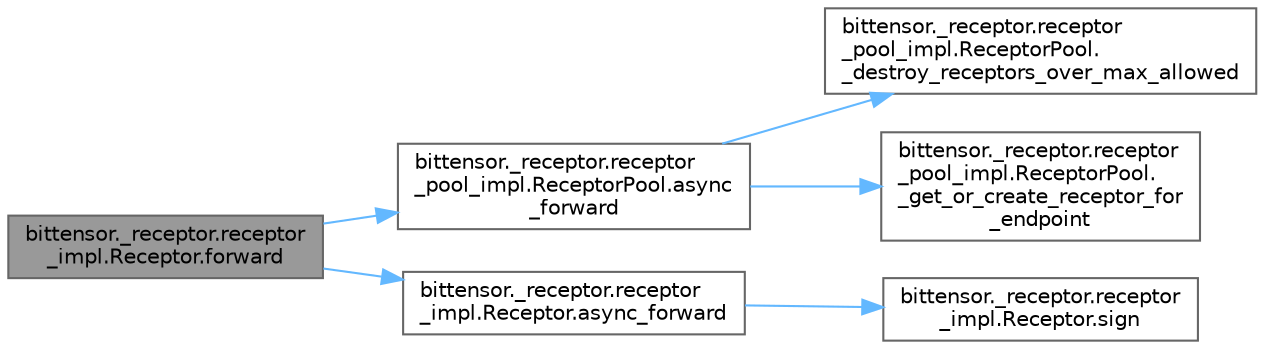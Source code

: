 digraph "bittensor._receptor.receptor_impl.Receptor.forward"
{
 // LATEX_PDF_SIZE
  bgcolor="transparent";
  edge [fontname=Helvetica,fontsize=10,labelfontname=Helvetica,labelfontsize=10];
  node [fontname=Helvetica,fontsize=10,shape=box,height=0.2,width=0.4];
  rankdir="LR";
  Node1 [label="bittensor._receptor.receptor\l_impl.Receptor.forward",height=0.2,width=0.4,color="gray40", fillcolor="grey60", style="filled", fontcolor="black",tooltip=" "];
  Node1 -> Node2 [color="steelblue1",style="solid"];
  Node2 [label="bittensor._receptor.receptor\l_pool_impl.ReceptorPool.async\l_forward",height=0.2,width=0.4,color="grey40", fillcolor="white", style="filled",URL="$classbittensor_1_1__receptor_1_1receptor__pool__impl_1_1_receptor_pool.html#a5ffe3b0110bc0e8b5b29dc1a9f0259df",tooltip=" "];
  Node2 -> Node3 [color="steelblue1",style="solid"];
  Node3 [label="bittensor._receptor.receptor\l_pool_impl.ReceptorPool.\l_destroy_receptors_over_max_allowed",height=0.2,width=0.4,color="grey40", fillcolor="white", style="filled",URL="$classbittensor_1_1__receptor_1_1receptor__pool__impl_1_1_receptor_pool.html#a8a292677792180d2442a329c4e9cf4cc",tooltip=" "];
  Node2 -> Node4 [color="steelblue1",style="solid"];
  Node4 [label="bittensor._receptor.receptor\l_pool_impl.ReceptorPool.\l_get_or_create_receptor_for\l_endpoint",height=0.2,width=0.4,color="grey40", fillcolor="white", style="filled",URL="$classbittensor_1_1__receptor_1_1receptor__pool__impl_1_1_receptor_pool.html#a56f40e3c307b90ccb4b1b7a00c4cf8f7",tooltip=" "];
  Node1 -> Node5 [color="steelblue1",style="solid"];
  Node5 [label="bittensor._receptor.receptor\l_impl.Receptor.async_forward",height=0.2,width=0.4,color="grey40", fillcolor="white", style="filled",URL="$classbittensor_1_1__receptor_1_1receptor__impl_1_1_receptor.html#ad7be78b8e2a8c6e89eacf6aa266b7f60",tooltip=" "];
  Node5 -> Node6 [color="steelblue1",style="solid"];
  Node6 [label="bittensor._receptor.receptor\l_impl.Receptor.sign",height=0.2,width=0.4,color="grey40", fillcolor="white", style="filled",URL="$classbittensor_1_1__receptor_1_1receptor__impl_1_1_receptor.html#a8c8577f492086b539670b97a8e2dc429",tooltip=" "];
}
